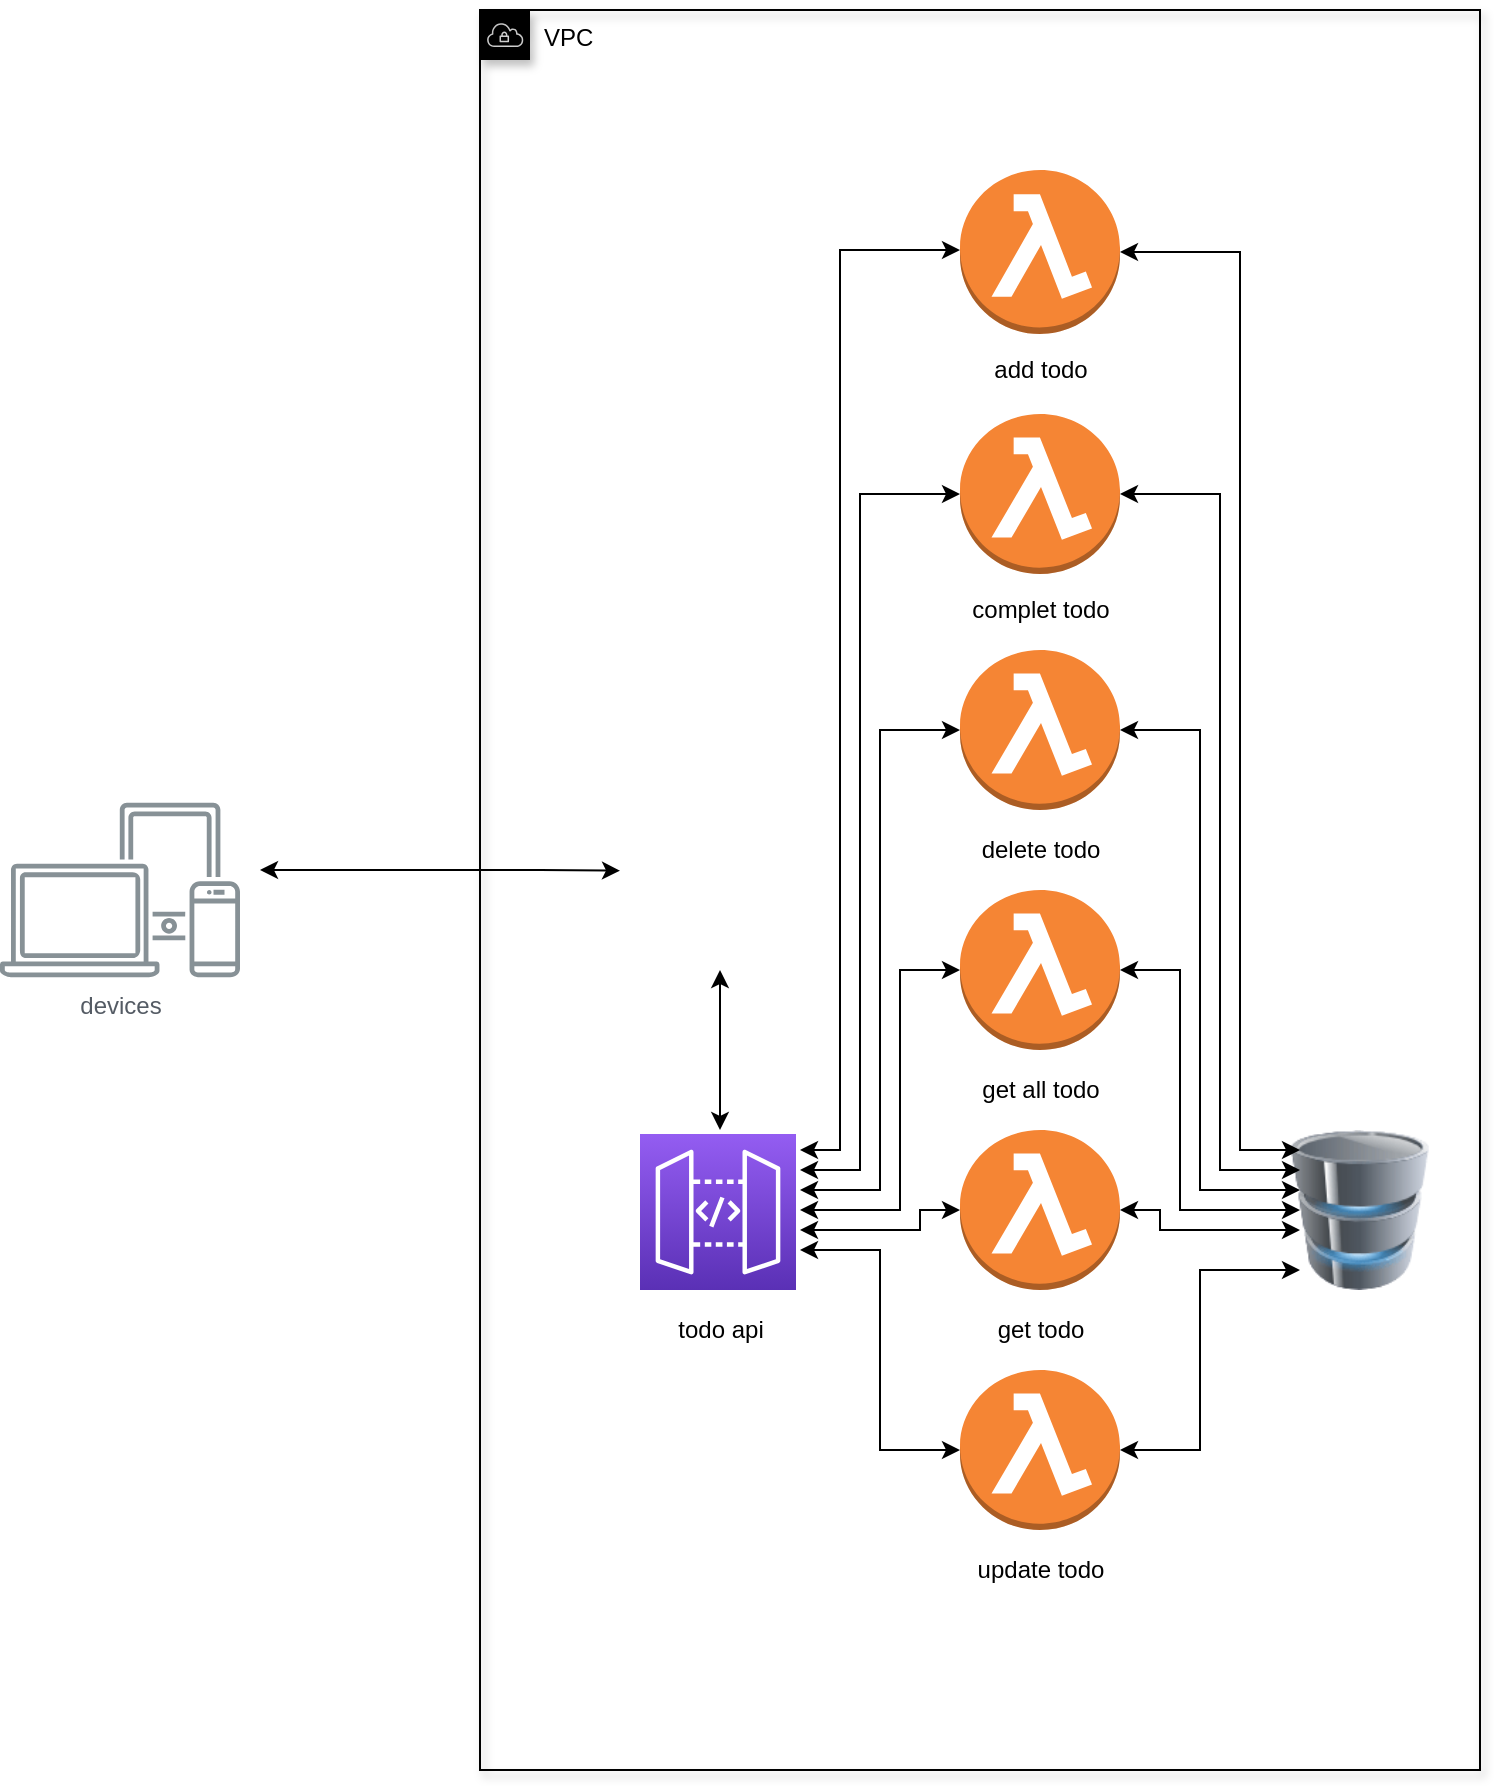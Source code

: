 <mxfile version="15.7.4"><diagram id="6V4uyCKbF1lvei0TXA5Z" name="Page-1"><mxGraphModel dx="2066" dy="1185" grid="1" gridSize="10" guides="1" tooltips="1" connect="1" arrows="1" fold="1" page="1" pageScale="1" pageWidth="850" pageHeight="1100" math="0" shadow="0"><root><mxCell id="0"/><mxCell id="1" parent="0"/><mxCell id="OG8nTKbdJfL4vTk28sNF-41" value="VPC" style="sketch=0;outlineConnect=0;html=1;whiteSpace=wrap;fontSize=12;fontStyle=0;shape=mxgraph.aws4.group;grIcon=mxgraph.aws4.group_vpc;verticalAlign=top;align=left;spacingLeft=30;dashed=0;shadow=1;fillColor=none;" vertex="1" parent="1"><mxGeometry x="320" y="80" width="500" height="880" as="geometry"/></mxCell><mxCell id="OG8nTKbdJfL4vTk28sNF-2" value="" style="outlineConnect=0;dashed=0;verticalLabelPosition=bottom;verticalAlign=top;align=center;html=1;shape=mxgraph.aws3.lambda_function;fillColor=#F58534;gradientColor=none;" vertex="1" parent="1"><mxGeometry x="560" y="160" width="80" height="82" as="geometry"/></mxCell><mxCell id="OG8nTKbdJfL4vTk28sNF-3" value="" style="outlineConnect=0;dashed=0;verticalLabelPosition=bottom;verticalAlign=top;align=center;html=1;shape=mxgraph.aws3.lambda_function;fillColor=#F58534;gradientColor=none;" vertex="1" parent="1"><mxGeometry x="560" y="282" width="80" height="80" as="geometry"/></mxCell><mxCell id="OG8nTKbdJfL4vTk28sNF-4" value="" style="outlineConnect=0;dashed=0;verticalLabelPosition=bottom;verticalAlign=top;align=center;html=1;shape=mxgraph.aws3.lambda_function;fillColor=#F58534;gradientColor=none;" vertex="1" parent="1"><mxGeometry x="560" y="400" width="80" height="80" as="geometry"/></mxCell><mxCell id="OG8nTKbdJfL4vTk28sNF-5" value="" style="outlineConnect=0;dashed=0;verticalLabelPosition=bottom;verticalAlign=top;align=center;html=1;shape=mxgraph.aws3.lambda_function;fillColor=#F58534;gradientColor=none;" vertex="1" parent="1"><mxGeometry x="560" y="520" width="80" height="80" as="geometry"/></mxCell><mxCell id="OG8nTKbdJfL4vTk28sNF-6" value="" style="outlineConnect=0;dashed=0;verticalLabelPosition=bottom;verticalAlign=top;align=center;html=1;shape=mxgraph.aws3.lambda_function;fillColor=#F58534;gradientColor=none;" vertex="1" parent="1"><mxGeometry x="560" y="640" width="80" height="80" as="geometry"/></mxCell><mxCell id="OG8nTKbdJfL4vTk28sNF-7" value="" style="outlineConnect=0;dashed=0;verticalLabelPosition=bottom;verticalAlign=top;align=center;html=1;shape=mxgraph.aws3.lambda_function;fillColor=#F58534;gradientColor=none;" vertex="1" parent="1"><mxGeometry x="560" y="760" width="80" height="80" as="geometry"/></mxCell><mxCell id="OG8nTKbdJfL4vTk28sNF-8" value="" style="sketch=0;points=[[0,0,0],[0.25,0,0],[0.5,0,0],[0.75,0,0],[1,0,0],[0,1,0],[0.25,1,0],[0.5,1,0],[0.75,1,0],[1,1,0],[0,0.25,0],[0,0.5,0],[0,0.75,0],[1,0.25,0],[1,0.5,0],[1,0.75,0]];outlineConnect=0;fontColor=#232F3E;gradientColor=#945DF2;gradientDirection=north;fillColor=#5A30B5;strokeColor=#ffffff;dashed=0;verticalLabelPosition=bottom;verticalAlign=top;align=center;html=1;fontSize=12;fontStyle=0;aspect=fixed;shape=mxgraph.aws4.resourceIcon;resIcon=mxgraph.aws4.api_gateway;" vertex="1" parent="1"><mxGeometry x="400" y="642" width="78" height="78" as="geometry"/></mxCell><mxCell id="OG8nTKbdJfL4vTk28sNF-9" value="" style="image;html=1;image=img/lib/clip_art/computers/Database_128x128.png" vertex="1" parent="1"><mxGeometry x="720" y="640" width="80" height="80" as="geometry"/></mxCell><mxCell id="OG8nTKbdJfL4vTk28sNF-10" value="devices" style="sketch=0;outlineConnect=0;gradientColor=none;fontColor=#545B64;strokeColor=none;fillColor=#879196;dashed=0;verticalLabelPosition=bottom;verticalAlign=top;align=center;html=1;fontSize=12;fontStyle=0;aspect=fixed;shape=mxgraph.aws4.illustration_devices;pointerEvents=1" vertex="1" parent="1"><mxGeometry x="80" y="476.2" width="120" height="87.6" as="geometry"/></mxCell><mxCell id="OG8nTKbdJfL4vTk28sNF-12" value="" style="edgeStyle=elbowEdgeStyle;elbow=horizontal;endArrow=classic;html=1;rounded=0;startArrow=classic;startFill=1;" edge="1" parent="1"><mxGeometry width="50" height="50" relative="1" as="geometry"><mxPoint x="480" y="650" as="sourcePoint"/><mxPoint x="560" y="200" as="targetPoint"/><Array as="points"><mxPoint x="500" y="420"/></Array></mxGeometry></mxCell><mxCell id="OG8nTKbdJfL4vTk28sNF-13" value="" style="edgeStyle=elbowEdgeStyle;elbow=horizontal;endArrow=classic;html=1;rounded=0;startArrow=classic;startFill=1;" edge="1" parent="1" target="OG8nTKbdJfL4vTk28sNF-3"><mxGeometry width="50" height="50" relative="1" as="geometry"><mxPoint x="480" y="660" as="sourcePoint"/><mxPoint x="560" y="215" as="targetPoint"/><Array as="points"><mxPoint x="510" y="500"/><mxPoint x="520" y="435"/></Array></mxGeometry></mxCell><mxCell id="OG8nTKbdJfL4vTk28sNF-14" value="" style="edgeStyle=elbowEdgeStyle;elbow=horizontal;endArrow=classic;html=1;rounded=0;startArrow=classic;startFill=1;entryX=0;entryY=0.5;entryDx=0;entryDy=0;entryPerimeter=0;" edge="1" parent="1" target="OG8nTKbdJfL4vTk28sNF-4"><mxGeometry width="50" height="50" relative="1" as="geometry"><mxPoint x="480" y="670" as="sourcePoint"/><mxPoint x="560" y="230" as="targetPoint"/><Array as="points"><mxPoint x="520" y="530"/><mxPoint x="530" y="520"/><mxPoint x="540" y="450"/></Array></mxGeometry></mxCell><mxCell id="OG8nTKbdJfL4vTk28sNF-15" value="" style="edgeStyle=elbowEdgeStyle;elbow=horizontal;endArrow=classic;html=1;rounded=0;startArrow=classic;startFill=1;entryX=0;entryY=0.5;entryDx=0;entryDy=0;entryPerimeter=0;" edge="1" parent="1" target="OG8nTKbdJfL4vTk28sNF-5"><mxGeometry width="50" height="50" relative="1" as="geometry"><mxPoint x="480" y="680" as="sourcePoint"/><mxPoint x="600" y="280" as="targetPoint"/><Array as="points"><mxPoint x="530" y="620"/></Array></mxGeometry></mxCell><mxCell id="OG8nTKbdJfL4vTk28sNF-16" value="" style="edgeStyle=elbowEdgeStyle;elbow=horizontal;endArrow=classic;html=1;rounded=0;startArrow=classic;startFill=1;entryX=0;entryY=0.5;entryDx=0;entryDy=0;entryPerimeter=0;" edge="1" parent="1" target="OG8nTKbdJfL4vTk28sNF-6"><mxGeometry width="50" height="50" relative="1" as="geometry"><mxPoint x="480" y="690" as="sourcePoint"/><mxPoint x="580" y="280" as="targetPoint"/><Array as="points"><mxPoint x="540" y="690"/></Array></mxGeometry></mxCell><mxCell id="OG8nTKbdJfL4vTk28sNF-17" value="" style="edgeStyle=elbowEdgeStyle;elbow=horizontal;endArrow=classic;html=1;rounded=0;startArrow=classic;startFill=1;" edge="1" parent="1" target="OG8nTKbdJfL4vTk28sNF-7"><mxGeometry width="50" height="50" relative="1" as="geometry"><mxPoint x="480" y="700" as="sourcePoint"/><mxPoint x="550" y="340" as="targetPoint"/><Array as="points"><mxPoint x="520" y="740"/></Array></mxGeometry></mxCell><mxCell id="OG8nTKbdJfL4vTk28sNF-19" value="" style="edgeStyle=elbowEdgeStyle;elbow=horizontal;endArrow=classic;html=1;rounded=0;startArrow=classic;startFill=1;entryX=0.14;entryY=0.489;entryDx=0;entryDy=0;entryPerimeter=0;" edge="1" parent="1" target="OG8nTKbdJfL4vTk28sNF-41"><mxGeometry width="50" height="50" relative="1" as="geometry"><mxPoint x="210" y="510" as="sourcePoint"/><mxPoint x="390" y="670" as="targetPoint"/><Array as="points"><mxPoint x="350" y="681"/><mxPoint x="370" y="680"/></Array></mxGeometry></mxCell><mxCell id="OG8nTKbdJfL4vTk28sNF-20" value="" style="edgeStyle=elbowEdgeStyle;elbow=horizontal;endArrow=classic;html=1;rounded=0;startArrow=classic;startFill=1;exitX=1;exitY=0.5;exitDx=0;exitDy=0;exitPerimeter=0;" edge="1" parent="1" source="OG8nTKbdJfL4vTk28sNF-2"><mxGeometry width="50" height="50" relative="1" as="geometry"><mxPoint x="680" y="650" as="sourcePoint"/><mxPoint x="730" y="650" as="targetPoint"/><Array as="points"><mxPoint x="700" y="420"/><mxPoint x="810" y="649"/></Array></mxGeometry></mxCell><mxCell id="OG8nTKbdJfL4vTk28sNF-21" value="" style="edgeStyle=elbowEdgeStyle;elbow=horizontal;endArrow=classic;html=1;rounded=0;startArrow=classic;startFill=1;exitX=1;exitY=0.5;exitDx=0;exitDy=0;exitPerimeter=0;" edge="1" parent="1" source="OG8nTKbdJfL4vTk28sNF-3"><mxGeometry width="50" height="50" relative="1" as="geometry"><mxPoint x="690" y="630" as="sourcePoint"/><mxPoint x="730" y="660" as="targetPoint"/><Array as="points"><mxPoint x="690" y="530"/><mxPoint x="680" y="480"/><mxPoint x="750" y="849"/><mxPoint x="860" y="1078"/></Array></mxGeometry></mxCell><mxCell id="OG8nTKbdJfL4vTk28sNF-22" value="" style="edgeStyle=elbowEdgeStyle;elbow=horizontal;endArrow=classic;html=1;rounded=0;startArrow=classic;startFill=1;exitX=1;exitY=0.5;exitDx=0;exitDy=0;exitPerimeter=0;" edge="1" parent="1" source="OG8nTKbdJfL4vTk28sNF-4"><mxGeometry width="50" height="50" relative="1" as="geometry"><mxPoint x="710" y="760" as="sourcePoint"/><mxPoint x="730" y="670" as="targetPoint"/><Array as="points"><mxPoint x="680" y="560"/><mxPoint x="700" y="680"/><mxPoint x="700" y="680"/><mxPoint x="680" y="590"/><mxPoint x="760" y="968"/><mxPoint x="750" y="918"/><mxPoint x="820" y="1287"/><mxPoint x="930" y="1516"/></Array></mxGeometry></mxCell><mxCell id="OG8nTKbdJfL4vTk28sNF-23" value="" style="edgeStyle=elbowEdgeStyle;elbow=horizontal;endArrow=classic;html=1;rounded=0;startArrow=classic;startFill=1;exitX=1;exitY=0.5;exitDx=0;exitDy=0;exitPerimeter=0;entryX=0.125;entryY=0.5;entryDx=0;entryDy=0;entryPerimeter=0;" edge="1" parent="1" target="OG8nTKbdJfL4vTk28sNF-9"><mxGeometry width="50" height="50" relative="1" as="geometry"><mxPoint x="640" y="560" as="sourcePoint"/><mxPoint x="730" y="898" as="targetPoint"/><Array as="points"><mxPoint x="670" y="730"/><mxPoint x="680" y="718"/><mxPoint x="750" y="1087"/><mxPoint x="860" y="1316"/></Array></mxGeometry></mxCell><mxCell id="OG8nTKbdJfL4vTk28sNF-24" value="" style="edgeStyle=elbowEdgeStyle;elbow=horizontal;endArrow=classic;html=1;rounded=0;startArrow=classic;startFill=1;" edge="1" parent="1" source="OG8nTKbdJfL4vTk28sNF-6"><mxGeometry width="50" height="50" relative="1" as="geometry"><mxPoint x="660" y="710" as="sourcePoint"/><mxPoint x="730" y="690" as="targetPoint"/><Array as="points"><mxPoint x="660" y="680"/><mxPoint x="670" y="680"/><mxPoint x="770" y="1237"/><mxPoint x="880" y="1466"/></Array></mxGeometry></mxCell><mxCell id="OG8nTKbdJfL4vTk28sNF-25" value="" style="edgeStyle=elbowEdgeStyle;elbow=horizontal;endArrow=classic;html=1;rounded=0;startArrow=classic;startFill=1;exitX=1;exitY=0.5;exitDx=0;exitDy=0;exitPerimeter=0;" edge="1" parent="1" source="OG8nTKbdJfL4vTk28sNF-7"><mxGeometry width="50" height="50" relative="1" as="geometry"><mxPoint x="710" y="790" as="sourcePoint"/><mxPoint x="730" y="710" as="targetPoint"/><Array as="points"><mxPoint x="680" y="720"/><mxPoint x="750" y="948"/><mxPoint x="820" y="1317"/><mxPoint x="930" y="1546"/></Array></mxGeometry></mxCell><mxCell id="OG8nTKbdJfL4vTk28sNF-31" value="add todo" style="text;html=1;align=center;verticalAlign=middle;resizable=0;points=[];autosize=1;strokeColor=none;fillColor=none;" vertex="1" parent="1"><mxGeometry x="570" y="250" width="60" height="20" as="geometry"/></mxCell><mxCell id="OG8nTKbdJfL4vTk28sNF-32" value="complet todo" style="text;html=1;align=center;verticalAlign=middle;resizable=0;points=[];autosize=1;strokeColor=none;fillColor=none;" vertex="1" parent="1"><mxGeometry x="560" y="370" width="80" height="20" as="geometry"/></mxCell><mxCell id="OG8nTKbdJfL4vTk28sNF-34" value="delete todo" style="text;html=1;align=center;verticalAlign=middle;resizable=0;points=[];autosize=1;strokeColor=none;fillColor=none;" vertex="1" parent="1"><mxGeometry x="565" y="490" width="70" height="20" as="geometry"/></mxCell><mxCell id="OG8nTKbdJfL4vTk28sNF-36" value="get all todo" style="text;html=1;align=center;verticalAlign=middle;resizable=0;points=[];autosize=1;strokeColor=none;fillColor=none;" vertex="1" parent="1"><mxGeometry x="565" y="610" width="70" height="20" as="geometry"/></mxCell><mxCell id="OG8nTKbdJfL4vTk28sNF-38" value="get todo" style="text;html=1;align=center;verticalAlign=middle;resizable=0;points=[];autosize=1;strokeColor=none;fillColor=none;" vertex="1" parent="1"><mxGeometry x="570" y="730" width="60" height="20" as="geometry"/></mxCell><mxCell id="OG8nTKbdJfL4vTk28sNF-39" value="update todo" style="text;html=1;align=center;verticalAlign=middle;resizable=0;points=[];autosize=1;strokeColor=none;fillColor=none;" vertex="1" parent="1"><mxGeometry x="560" y="850" width="80" height="20" as="geometry"/></mxCell><mxCell id="OG8nTKbdJfL4vTk28sNF-40" value="todo api" style="text;html=1;align=center;verticalAlign=middle;resizable=0;points=[];autosize=1;strokeColor=none;fillColor=none;" vertex="1" parent="1"><mxGeometry x="410" y="730" width="60" height="20" as="geometry"/></mxCell><mxCell id="OG8nTKbdJfL4vTk28sNF-42" value="" style="shape=image;html=1;verticalAlign=top;verticalLabelPosition=bottom;labelBackgroundColor=#ffffff;imageAspect=0;aspect=fixed;image=https://cdn3.iconfinder.com/data/icons/linecons-free-vector-icons-pack/32/world-128.png;shadow=1;sketch=0;fillColor=none;gradientColor=none;" vertex="1" parent="1"><mxGeometry x="395" y="470" width="90" height="90" as="geometry"/></mxCell><mxCell id="OG8nTKbdJfL4vTk28sNF-44" value="" style="edgeStyle=elbowEdgeStyle;elbow=horizontal;endArrow=classic;html=1;rounded=0;startArrow=classic;startFill=1;" edge="1" parent="1"><mxGeometry width="50" height="50" relative="1" as="geometry"><mxPoint x="440" y="640" as="sourcePoint"/><mxPoint x="440" y="560" as="targetPoint"/><Array as="points"/></mxGeometry></mxCell></root></mxGraphModel></diagram></mxfile>